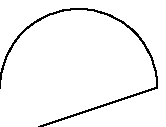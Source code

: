 beginfig(0)

draw halfcircle scaled -cm
		--halfcircle scaled 2cm shifted (1cm, .5cm) withpen boldpen;

endfig

